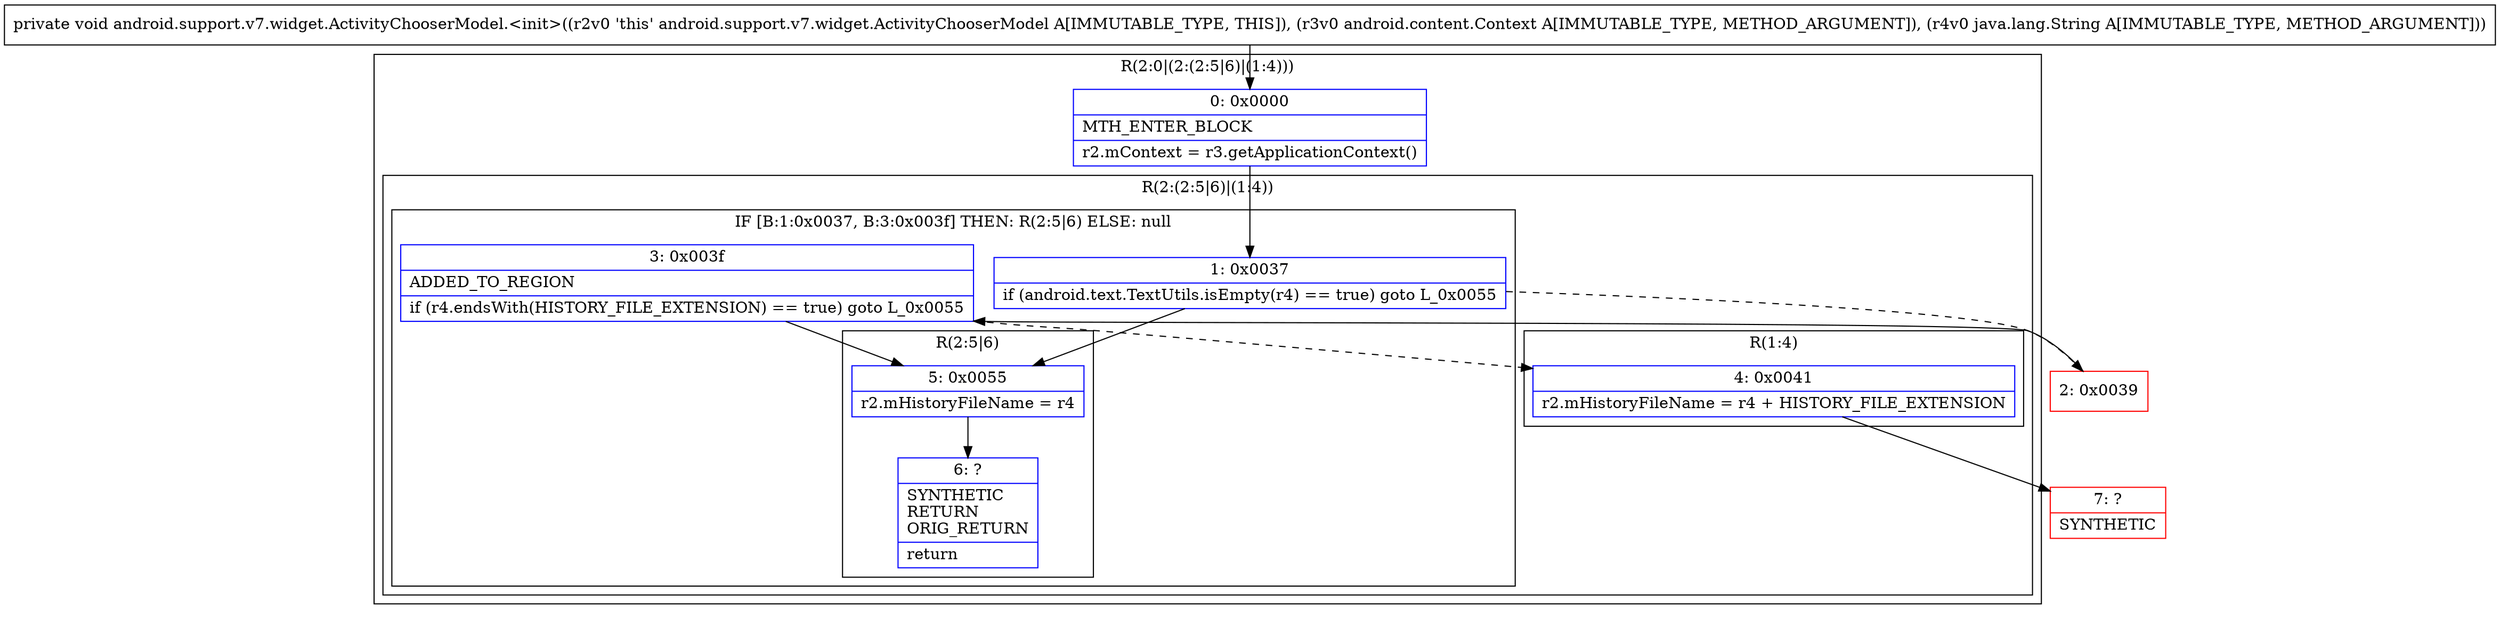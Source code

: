 digraph "CFG forandroid.support.v7.widget.ActivityChooserModel.\<init\>(Landroid\/content\/Context;Ljava\/lang\/String;)V" {
subgraph cluster_Region_1613350929 {
label = "R(2:0|(2:(2:5|6)|(1:4)))";
node [shape=record,color=blue];
Node_0 [shape=record,label="{0\:\ 0x0000|MTH_ENTER_BLOCK\l|r2.mContext = r3.getApplicationContext()\l}"];
subgraph cluster_Region_1758674234 {
label = "R(2:(2:5|6)|(1:4))";
node [shape=record,color=blue];
subgraph cluster_IfRegion_132320414 {
label = "IF [B:1:0x0037, B:3:0x003f] THEN: R(2:5|6) ELSE: null";
node [shape=record,color=blue];
Node_1 [shape=record,label="{1\:\ 0x0037|if (android.text.TextUtils.isEmpty(r4) == true) goto L_0x0055\l}"];
Node_3 [shape=record,label="{3\:\ 0x003f|ADDED_TO_REGION\l|if (r4.endsWith(HISTORY_FILE_EXTENSION) == true) goto L_0x0055\l}"];
subgraph cluster_Region_563228321 {
label = "R(2:5|6)";
node [shape=record,color=blue];
Node_5 [shape=record,label="{5\:\ 0x0055|r2.mHistoryFileName = r4\l}"];
Node_6 [shape=record,label="{6\:\ ?|SYNTHETIC\lRETURN\lORIG_RETURN\l|return\l}"];
}
}
subgraph cluster_Region_265618370 {
label = "R(1:4)";
node [shape=record,color=blue];
Node_4 [shape=record,label="{4\:\ 0x0041|r2.mHistoryFileName = r4 + HISTORY_FILE_EXTENSION\l}"];
}
}
}
Node_2 [shape=record,color=red,label="{2\:\ 0x0039}"];
Node_7 [shape=record,color=red,label="{7\:\ ?|SYNTHETIC\l}"];
MethodNode[shape=record,label="{private void android.support.v7.widget.ActivityChooserModel.\<init\>((r2v0 'this' android.support.v7.widget.ActivityChooserModel A[IMMUTABLE_TYPE, THIS]), (r3v0 android.content.Context A[IMMUTABLE_TYPE, METHOD_ARGUMENT]), (r4v0 java.lang.String A[IMMUTABLE_TYPE, METHOD_ARGUMENT])) }"];
MethodNode -> Node_0;
Node_0 -> Node_1;
Node_1 -> Node_2[style=dashed];
Node_1 -> Node_5;
Node_3 -> Node_4[style=dashed];
Node_3 -> Node_5;
Node_5 -> Node_6;
Node_4 -> Node_7;
Node_2 -> Node_3;
}

